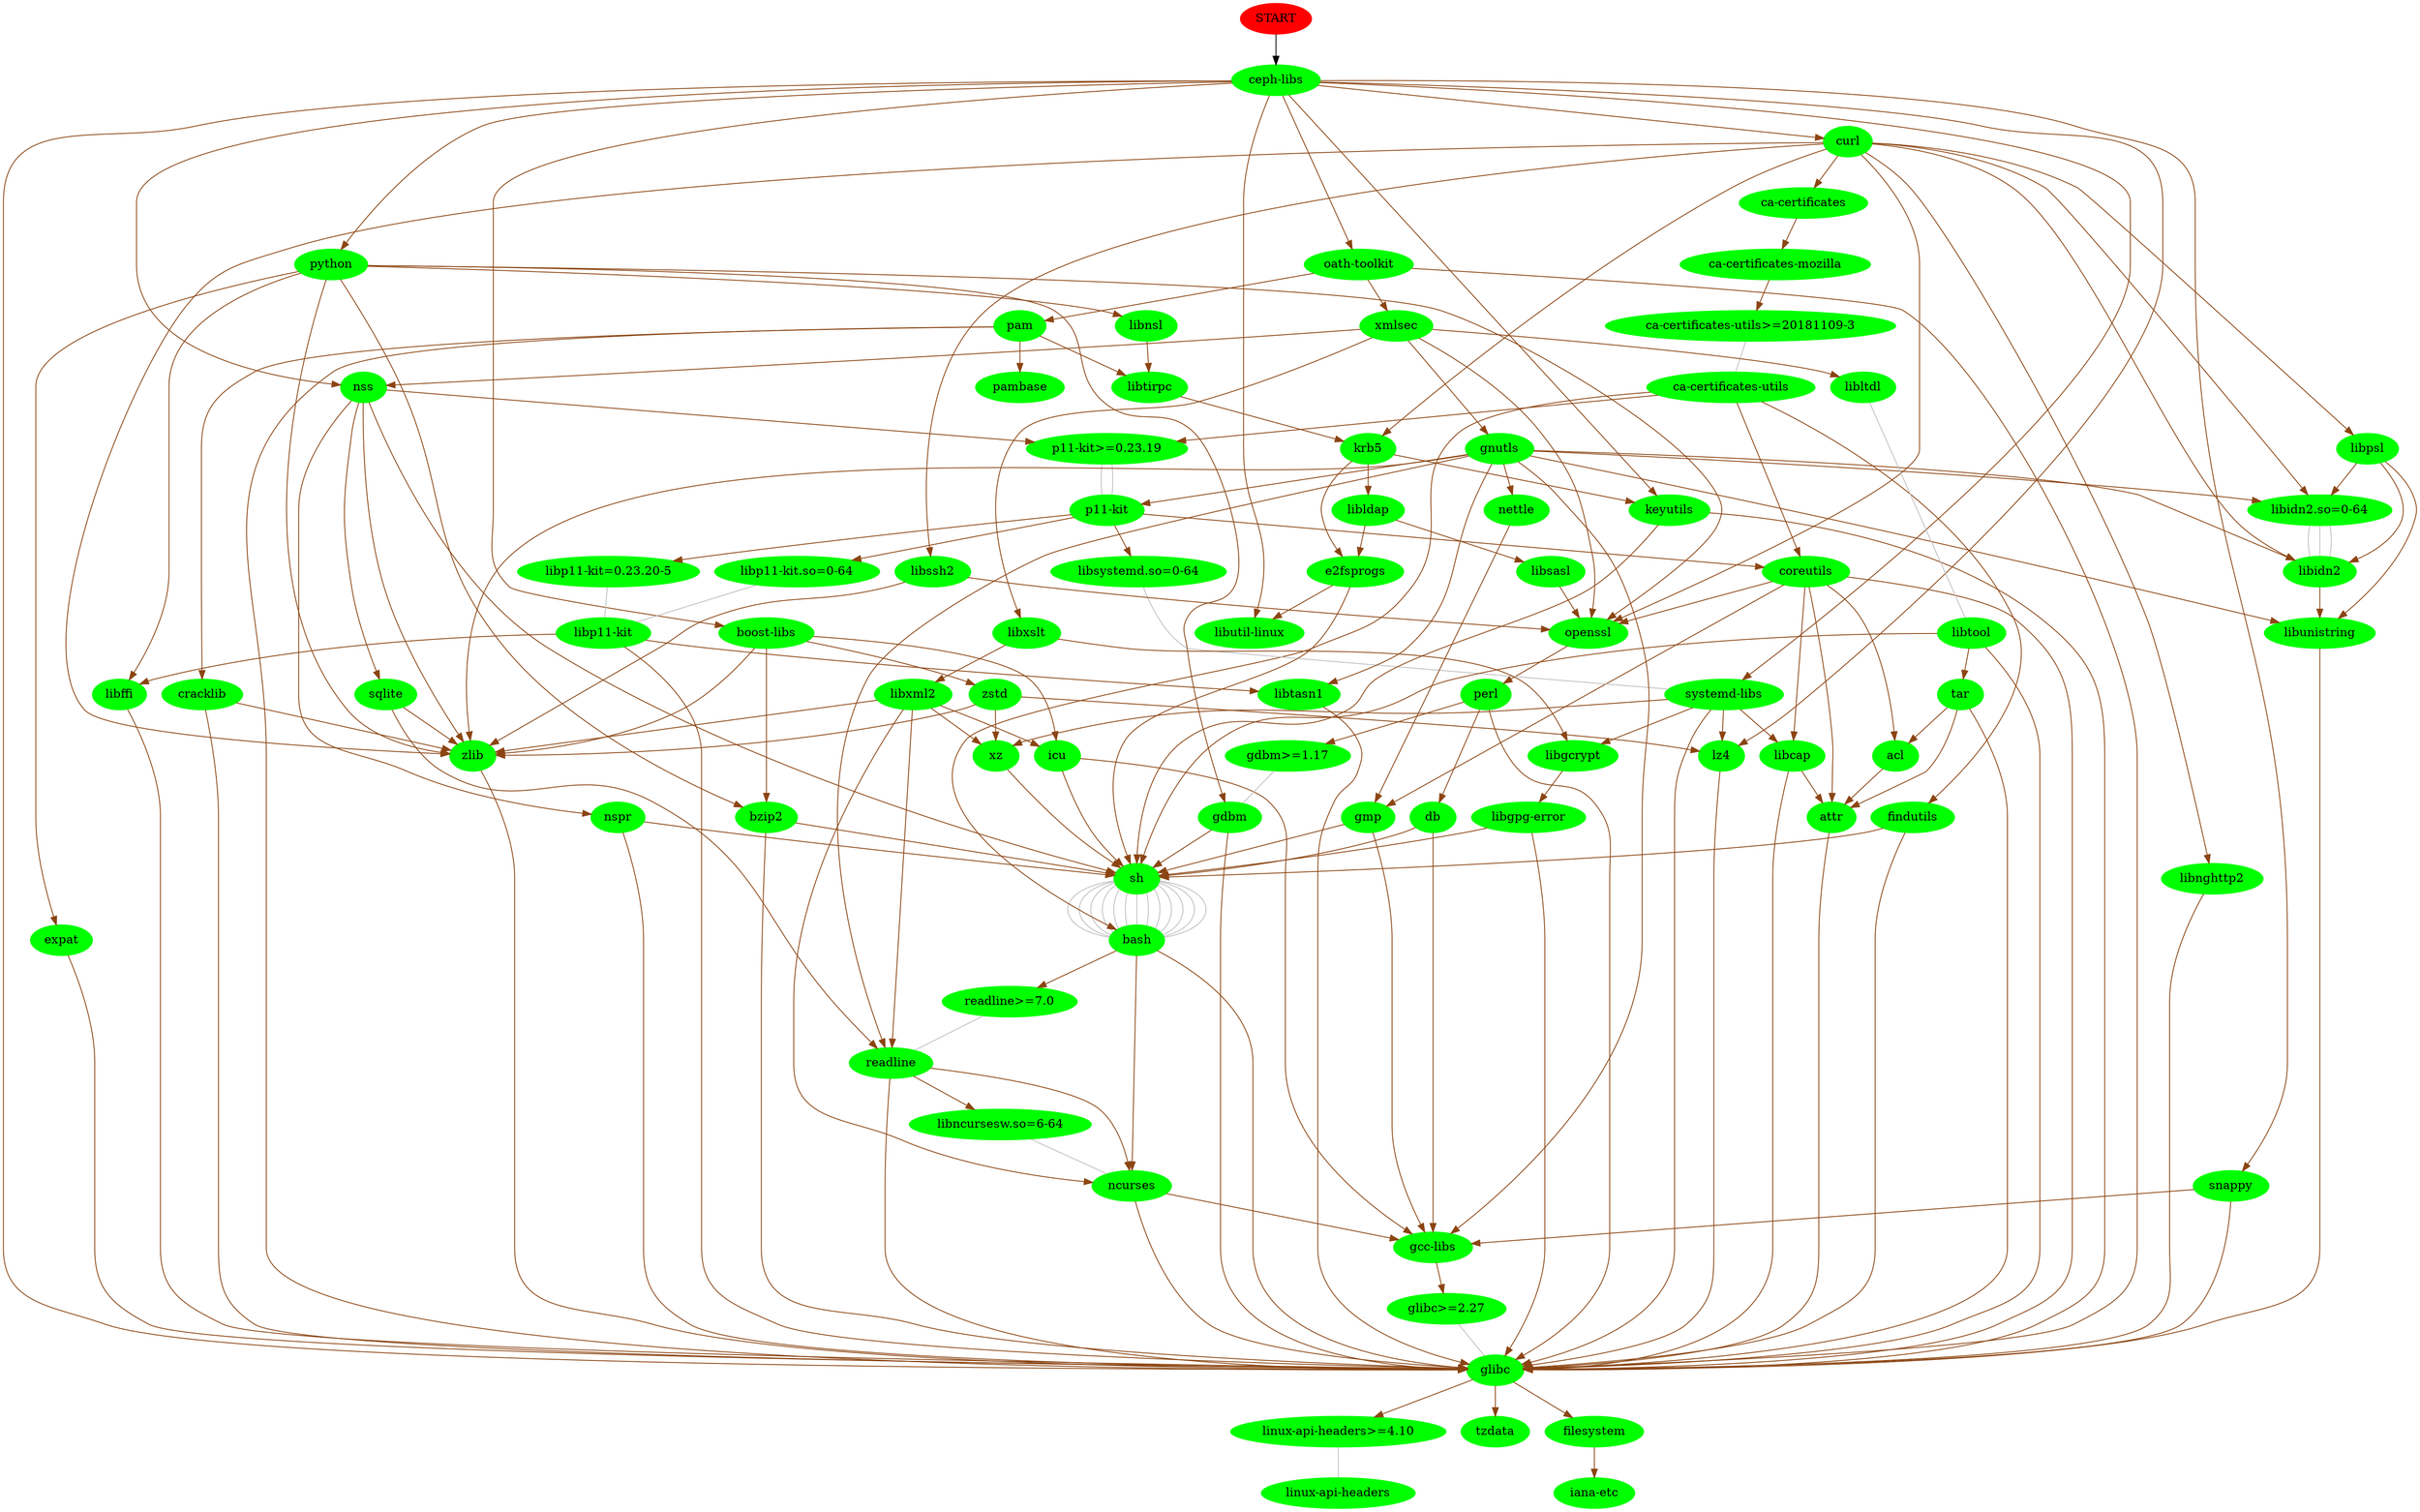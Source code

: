 digraph G { START [color=red, style=filled];
node [style=filled, color=green];
 "START" -> "ceph-libs";
"ceph-libs" -> "boost-libs" [color=chocolate4];
"boost-libs" -> "bzip2" [color=chocolate4];
"bzip2" -> "glibc" [color=chocolate4];
"glibc" -> "linux-api-headers>=4.10" [color=chocolate4];
"linux-api-headers>=4.10" -> "linux-api-headers" [arrowhead=none, color=grey];
"glibc" -> "tzdata" [color=chocolate4];
"glibc" -> "filesystem" [color=chocolate4];
"filesystem" -> "iana-etc" [color=chocolate4];
"bzip2" -> "sh" [color=chocolate4];
"sh" -> "bash" [arrowhead=none, color=grey];
"bash" -> "readline>=7.0" [color=chocolate4];
"readline>=7.0" -> "readline" [arrowhead=none, color=grey];
"readline" -> "glibc" [color=chocolate4];
"readline" -> "ncurses" [color=chocolate4];
"ncurses" -> "glibc" [color=chocolate4];
"ncurses" -> "gcc-libs" [color=chocolate4];
"gcc-libs" -> "glibc>=2.27" [color=chocolate4];
"glibc>=2.27" -> "glibc" [arrowhead=none, color=grey];
"readline" -> "libncursesw.so=6-64" [color=chocolate4];
"libncursesw.so=6-64" -> "ncurses" [arrowhead=none, color=grey];
"bash" -> "glibc" [color=chocolate4];
"bash" -> "ncurses" [color=chocolate4];
"boost-libs" -> "zlib" [color=chocolate4];
"zlib" -> "glibc" [color=chocolate4];
"boost-libs" -> "icu" [color=chocolate4];
"icu" -> "gcc-libs" [color=chocolate4];
"icu" -> "sh" [color=chocolate4];
"sh" -> "bash" [arrowhead=none, color=grey];
"boost-libs" -> "zstd" [color=chocolate4];
"zstd" -> "zlib" [color=chocolate4];
"zstd" -> "xz" [color=chocolate4];
"xz" -> "sh" [color=chocolate4];
"sh" -> "bash" [arrowhead=none, color=grey];
"zstd" -> "lz4" [color=chocolate4];
"lz4" -> "glibc" [color=chocolate4];
"ceph-libs" -> "curl" [color=chocolate4];
"curl" -> "ca-certificates" [color=chocolate4];
"ca-certificates" -> "ca-certificates-mozilla" [color=chocolate4];
"ca-certificates-mozilla" -> "ca-certificates-utils>=20181109-3" [color=chocolate4];
"ca-certificates-utils>=20181109-3" -> "ca-certificates-utils" [arrowhead=none, color=grey];
"ca-certificates-utils" -> "bash" [color=chocolate4];
"ca-certificates-utils" -> "coreutils" [color=chocolate4];
"coreutils" -> "glibc" [color=chocolate4];
"coreutils" -> "acl" [color=chocolate4];
"acl" -> "attr" [color=chocolate4];
"attr" -> "glibc" [color=chocolate4];
"coreutils" -> "attr" [color=chocolate4];
"coreutils" -> "gmp" [color=chocolate4];
"gmp" -> "gcc-libs" [color=chocolate4];
"gmp" -> "sh" [color=chocolate4];
"sh" -> "bash" [arrowhead=none, color=grey];
"coreutils" -> "libcap" [color=chocolate4];
"libcap" -> "glibc" [color=chocolate4];
"libcap" -> "attr" [color=chocolate4];
"coreutils" -> "openssl" [color=chocolate4];
"openssl" -> "perl" [color=chocolate4];
"perl" -> "gdbm>=1.17" [color=chocolate4];
"gdbm>=1.17" -> "gdbm" [arrowhead=none, color=grey];
"gdbm" -> "glibc" [color=chocolate4];
"gdbm" -> "sh" [color=chocolate4];
"sh" -> "bash" [arrowhead=none, color=grey];
"perl" -> "db" [color=chocolate4];
"db" -> "gcc-libs" [color=chocolate4];
"db" -> "sh" [color=chocolate4];
"sh" -> "bash" [arrowhead=none, color=grey];
"perl" -> "glibc" [color=chocolate4];
"ca-certificates-utils" -> "findutils" [color=chocolate4];
"findutils" -> "glibc" [color=chocolate4];
"findutils" -> "sh" [color=chocolate4];
"sh" -> "bash" [arrowhead=none, color=grey];
"ca-certificates-utils" -> "p11-kit>=0.23.19" [color=chocolate4];
"p11-kit>=0.23.19" -> "p11-kit" [arrowhead=none, color=grey];
"p11-kit" -> "libp11-kit=0.23.20-5" [color=chocolate4];
"libp11-kit=0.23.20-5" -> "libp11-kit" [arrowhead=none, color=grey];
"libp11-kit" -> "glibc" [color=chocolate4];
"libp11-kit" -> "libtasn1" [color=chocolate4];
"libtasn1" -> "glibc" [color=chocolate4];
"libp11-kit" -> "libffi" [color=chocolate4];
"libffi" -> "glibc" [color=chocolate4];
"p11-kit" -> "coreutils" [color=chocolate4];
"p11-kit" -> "libp11-kit.so=0-64" [color=chocolate4];
"libp11-kit.so=0-64" -> "libp11-kit" [arrowhead=none, color=grey];
"p11-kit" -> "libsystemd.so=0-64" [color=chocolate4];
"libsystemd.so=0-64" -> "systemd-libs" [arrowhead=none, color=grey];
"systemd-libs" -> "glibc" [color=chocolate4];
"systemd-libs" -> "libcap" [color=chocolate4];
"systemd-libs" -> "libgcrypt" [color=chocolate4];
"libgcrypt" -> "libgpg-error" [color=chocolate4];
"libgpg-error" -> "glibc" [color=chocolate4];
"libgpg-error" -> "sh" [color=chocolate4];
"sh" -> "bash" [arrowhead=none, color=grey];
"systemd-libs" -> "lz4" [color=chocolate4];
"systemd-libs" -> "xz" [color=chocolate4];
"curl" -> "krb5" [color=chocolate4];
"krb5" -> "e2fsprogs" [color=chocolate4];
"e2fsprogs" -> "sh" [color=chocolate4];
"sh" -> "bash" [arrowhead=none, color=grey];
"e2fsprogs" -> "libutil-linux" [color=chocolate4];
"krb5" -> "libldap" [color=chocolate4];
"libldap" -> "libsasl" [color=chocolate4];
"libsasl" -> "openssl" [color=chocolate4];
"libldap" -> "e2fsprogs" [color=chocolate4];
"krb5" -> "keyutils" [color=chocolate4];
"keyutils" -> "glibc" [color=chocolate4];
"keyutils" -> "sh" [color=chocolate4];
"sh" -> "bash" [arrowhead=none, color=grey];
"curl" -> "libssh2" [color=chocolate4];
"libssh2" -> "openssl" [color=chocolate4];
"libssh2" -> "zlib" [color=chocolate4];
"curl" -> "openssl" [color=chocolate4];
"curl" -> "zlib" [color=chocolate4];
"curl" -> "libpsl" [color=chocolate4];
"libpsl" -> "libidn2" [color=chocolate4];
"libidn2" -> "libunistring" [color=chocolate4];
"libunistring" -> "glibc" [color=chocolate4];
"libpsl" -> "libidn2.so=0-64" [color=chocolate4];
"libidn2.so=0-64" -> "libidn2" [arrowhead=none, color=grey];
"libpsl" -> "libunistring" [color=chocolate4];
"curl" -> "libnghttp2" [color=chocolate4];
"libnghttp2" -> "glibc" [color=chocolate4];
"curl" -> "libidn2" [color=chocolate4];
"curl" -> "libidn2.so=0-64" [color=chocolate4];
"libidn2.so=0-64" -> "libidn2" [arrowhead=none, color=grey];
"ceph-libs" -> "glibc" [color=chocolate4];
"ceph-libs" -> "keyutils" [color=chocolate4];
"ceph-libs" -> "libutil-linux" [color=chocolate4];
"ceph-libs" -> "lz4" [color=chocolate4];
"ceph-libs" -> "nss" [color=chocolate4];
"nss" -> "nspr" [color=chocolate4];
"nspr" -> "glibc" [color=chocolate4];
"nspr" -> "sh" [color=chocolate4];
"sh" -> "bash" [arrowhead=none, color=grey];
"nss" -> "sqlite" [color=chocolate4];
"sqlite" -> "readline" [color=chocolate4];
"sqlite" -> "zlib" [color=chocolate4];
"nss" -> "zlib" [color=chocolate4];
"nss" -> "sh" [color=chocolate4];
"sh" -> "bash" [arrowhead=none, color=grey];
"nss" -> "p11-kit>=0.23.19" [color=chocolate4];
"p11-kit>=0.23.19" -> "p11-kit" [arrowhead=none, color=grey];
"ceph-libs" -> "oath-toolkit" [color=chocolate4];
"oath-toolkit" -> "glibc" [color=chocolate4];
"oath-toolkit" -> "pam" [color=chocolate4];
"pam" -> "glibc" [color=chocolate4];
"pam" -> "cracklib" [color=chocolate4];
"cracklib" -> "glibc" [color=chocolate4];
"cracklib" -> "zlib" [color=chocolate4];
"pam" -> "libtirpc" [color=chocolate4];
"libtirpc" -> "krb5" [color=chocolate4];
"pam" -> "pambase" [color=chocolate4];
"oath-toolkit" -> "xmlsec" [color=chocolate4];
"xmlsec" -> "libxslt" [color=chocolate4];
"libxslt" -> "libxml2" [color=chocolate4];
"libxml2" -> "zlib" [color=chocolate4];
"libxml2" -> "readline" [color=chocolate4];
"libxml2" -> "ncurses" [color=chocolate4];
"libxml2" -> "xz" [color=chocolate4];
"libxml2" -> "icu" [color=chocolate4];
"libxslt" -> "libgcrypt" [color=chocolate4];
"xmlsec" -> "openssl" [color=chocolate4];
"xmlsec" -> "gnutls" [color=chocolate4];
"gnutls" -> "gcc-libs" [color=chocolate4];
"gnutls" -> "libtasn1" [color=chocolate4];
"gnutls" -> "readline" [color=chocolate4];
"gnutls" -> "zlib" [color=chocolate4];
"gnutls" -> "nettle" [color=chocolate4];
"nettle" -> "gmp" [color=chocolate4];
"gnutls" -> "p11-kit" [color=chocolate4];
"gnutls" -> "libidn2" [color=chocolate4];
"gnutls" -> "libidn2.so=0-64" [color=chocolate4];
"libidn2.so=0-64" -> "libidn2" [arrowhead=none, color=grey];
"gnutls" -> "libunistring" [color=chocolate4];
"xmlsec" -> "nss" [color=chocolate4];
"xmlsec" -> "libltdl" [color=chocolate4];
"libltdl" -> "libtool" [arrowhead=none, color=grey];
"libtool" -> "sh" [color=chocolate4];
"sh" -> "bash" [arrowhead=none, color=grey];
"libtool" -> "tar" [color=chocolate4];
"tar" -> "glibc" [color=chocolate4];
"tar" -> "acl" [color=chocolate4];
"tar" -> "attr" [color=chocolate4];
"libtool" -> "glibc" [color=chocolate4];
"ceph-libs" -> "python" [color=chocolate4];
"python" -> "expat" [color=chocolate4];
"expat" -> "glibc" [color=chocolate4];
"python" -> "bzip2" [color=chocolate4];
"python" -> "gdbm" [color=chocolate4];
"python" -> "openssl" [color=chocolate4];
"python" -> "libffi" [color=chocolate4];
"python" -> "zlib" [color=chocolate4];
"python" -> "libnsl" [color=chocolate4];
"libnsl" -> "libtirpc" [color=chocolate4];
"ceph-libs" -> "snappy" [color=chocolate4];
"snappy" -> "glibc" [color=chocolate4];
"snappy" -> "gcc-libs" [color=chocolate4];
"ceph-libs" -> "systemd-libs" [color=chocolate4];
}
